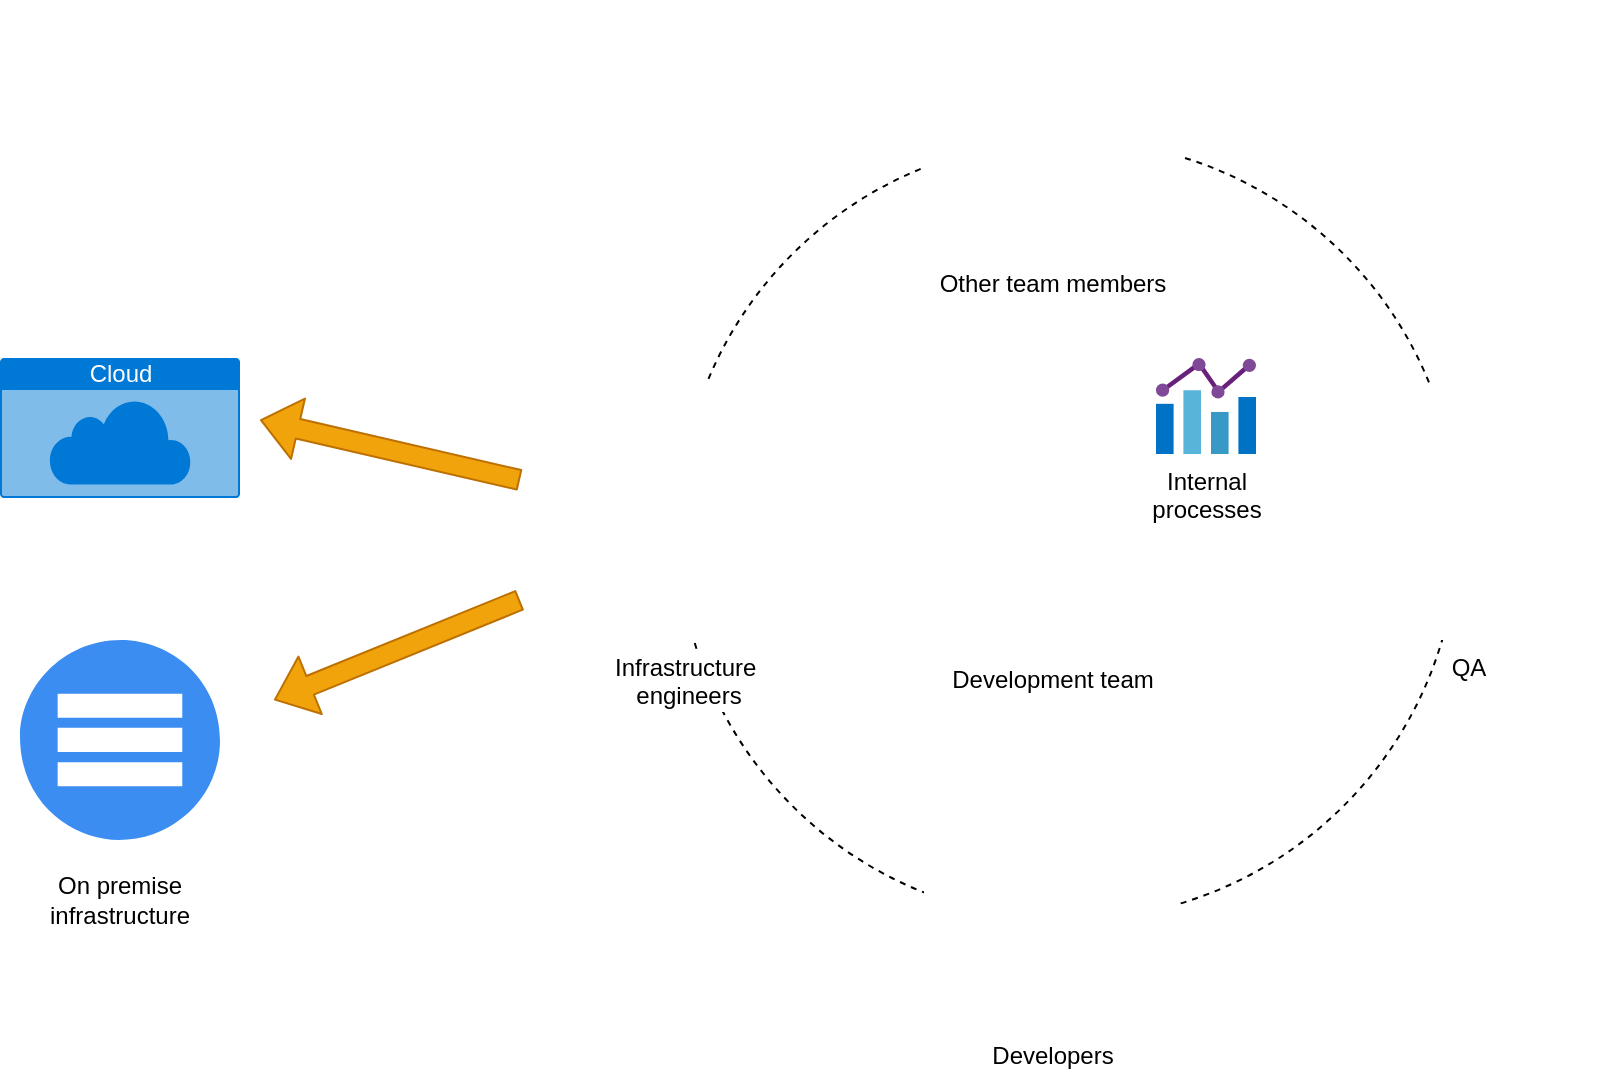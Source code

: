 <mxfile version="21.0.10" type="device"><diagram id="mUfcO4qJ0RAHv5-QxFEx" name="Page-1"><mxGraphModel dx="1034" dy="887" grid="1" gridSize="10" guides="1" tooltips="1" connect="1" arrows="1" fold="1" page="0" pageScale="1" pageWidth="850" pageHeight="1100" math="0" shadow="0"><root><mxCell id="0"/><mxCell id="1" parent="0"/><mxCell id="Gp5HE44dPqyZOV5-dL73-18" value="" style="ellipse;whiteSpace=wrap;html=1;aspect=fixed;fillColor=none;dashed=1;" parent="1" vertex="1"><mxGeometry x="379" y="160" width="390" height="390" as="geometry"/></mxCell><mxCell id="2" value="Development team" style="shape=image;html=1;verticalAlign=top;verticalLabelPosition=bottom;labelBackgroundColor=#ffffff;imageAspect=0;aspect=fixed;image=https://cdn4.iconfinder.com/data/icons/online-shop-7/128/team-people-group-128.png;" parent="1" vertex="1"><mxGeometry x="496" y="276" width="140" height="140" as="geometry"/></mxCell><mxCell id="4" value="Cloud" style="html=1;strokeColor=none;fillColor=#0079D6;labelPosition=center;verticalLabelPosition=middle;verticalAlign=top;align=center;fontSize=12;outlineConnect=0;spacingTop=-6;fontColor=#FFFFFF;shape=mxgraph.sitemap.cloud;" parent="1" vertex="1"><mxGeometry x="40" y="269" width="120" height="70" as="geometry"/></mxCell><mxCell id="6" value="" style="shape=flexArrow;endArrow=classic;html=1;fillColor=#f0a30a;strokeColor=#BD7000;" parent="1" edge="1"><mxGeometry width="50" height="50" relative="1" as="geometry"><mxPoint x="300" y="330" as="sourcePoint"/><mxPoint x="170" y="300" as="targetPoint"/></mxGeometry></mxCell><mxCell id="7" value="" style="html=1;aspect=fixed;strokeColor=none;shadow=0;align=center;verticalAlign=top;fillColor=#3B8DF1;shape=mxgraph.gcp2.servers_stacked;" parent="1" vertex="1"><mxGeometry x="50" y="410" width="100" height="100" as="geometry"/></mxCell><mxCell id="8" value="" style="shape=flexArrow;endArrow=classic;html=1;fillColor=#f0a30a;strokeColor=#BD7000;" parent="1" edge="1"><mxGeometry width="50" height="50" relative="1" as="geometry"><mxPoint x="300" y="390" as="sourcePoint"/><mxPoint x="177" y="440" as="targetPoint"/></mxGeometry></mxCell><mxCell id="9" value="On premise infrastructure" style="text;html=1;strokeColor=none;fillColor=none;align=center;verticalAlign=middle;whiteSpace=wrap;rounded=0;" parent="1" vertex="1"><mxGeometry x="60" y="530" width="80" height="20" as="geometry"/></mxCell><mxCell id="11" value="Internal &lt;br&gt;processes" style="aspect=fixed;html=1;points=[];align=center;image;fontSize=12;image=img/lib/mscae/Chart.svg;" parent="1" vertex="1"><mxGeometry x="618" y="269" width="50" height="48" as="geometry"/></mxCell><mxCell id="Gp5HE44dPqyZOV5-dL73-13" value="Developers" style="shape=image;html=1;verticalAlign=top;verticalLabelPosition=bottom;labelBackgroundColor=#ffffff;imageAspect=0;aspect=fixed;image=https://cdn0.iconfinder.com/data/icons/eon-social-media-contact-info-2/32/user_people_person_users_man-128.png;imageBackground=default;" parent="1" vertex="1"><mxGeometry x="502" y="476" width="128" height="128" as="geometry"/></mxCell><mxCell id="Gp5HE44dPqyZOV5-dL73-14" value="QA" style="shape=image;html=1;verticalAlign=top;verticalLabelPosition=bottom;labelBackgroundColor=#ffffff;imageAspect=0;aspect=fixed;image=https://cdn0.iconfinder.com/data/icons/eon-social-media-contact-info-2/32/user_people_person_users_man-128.png;imageBackground=default;" parent="1" vertex="1"><mxGeometry x="710" y="282" width="128" height="128" as="geometry"/></mxCell><mxCell id="Gp5HE44dPqyZOV5-dL73-15" value="Infrastructure&amp;nbsp;&lt;br&gt;engineers" style="shape=image;html=1;verticalAlign=top;verticalLabelPosition=bottom;labelBackgroundColor=#ffffff;imageAspect=0;aspect=fixed;image=https://cdn0.iconfinder.com/data/icons/eon-social-media-contact-info-2/32/user_people_person_users_man-128.png;imageBackground=default;" parent="1" vertex="1"><mxGeometry x="320" y="282" width="128" height="128" as="geometry"/></mxCell><mxCell id="Gp5HE44dPqyZOV5-dL73-17" value="Other team members" style="shape=image;html=1;verticalAlign=top;verticalLabelPosition=bottom;labelBackgroundColor=#ffffff;imageAspect=0;aspect=fixed;image=https://cdn0.iconfinder.com/data/icons/eon-social-media-contact-info-2/32/user_people_person_users_man-128.png;imageBackground=default;" parent="1" vertex="1"><mxGeometry x="502" y="90" width="128" height="128" as="geometry"/></mxCell></root></mxGraphModel></diagram></mxfile>
